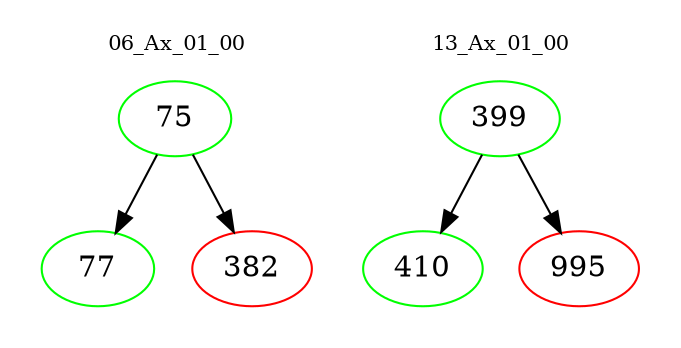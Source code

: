 digraph{
subgraph cluster_0 {
color = white
label = "06_Ax_01_00";
fontsize=10;
T0_75 [label="75", color="green"]
T0_75 -> T0_77 [color="black"]
T0_77 [label="77", color="green"]
T0_75 -> T0_382 [color="black"]
T0_382 [label="382", color="red"]
}
subgraph cluster_1 {
color = white
label = "13_Ax_01_00";
fontsize=10;
T1_399 [label="399", color="green"]
T1_399 -> T1_410 [color="black"]
T1_410 [label="410", color="green"]
T1_399 -> T1_995 [color="black"]
T1_995 [label="995", color="red"]
}
}
